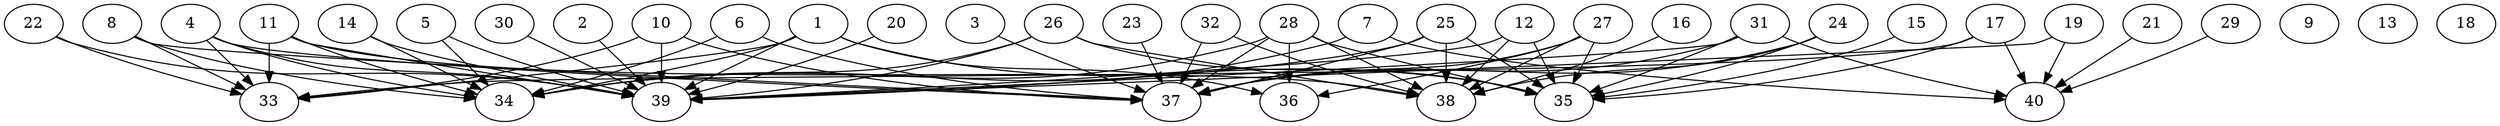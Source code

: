// DAG automatically generated by daggen at Thu Oct  3 14:06:48 2019
// ./daggen --dot -n 40 --ccr 0.4 --fat 0.9 --regular 0.7 --density 0.5 --mindata 5242880 --maxdata 52428800 
digraph G {
  1 [size="64560640", alpha="0.16", expect_size="25824256"] 
  1 -> 33 [size ="25824256"]
  1 -> 34 [size ="25824256"]
  1 -> 35 [size ="25824256"]
  1 -> 36 [size ="25824256"]
  1 -> 39 [size ="25824256"]
  2 [size="88309760", alpha="0.03", expect_size="35323904"] 
  2 -> 39 [size ="35323904"]
  3 [size="89267200", alpha="0.12", expect_size="35706880"] 
  3 -> 37 [size ="35706880"]
  4 [size="105617920", alpha="0.18", expect_size="42247168"] 
  4 -> 33 [size ="42247168"]
  4 -> 34 [size ="42247168"]
  4 -> 37 [size ="42247168"]
  4 -> 39 [size ="42247168"]
  5 [size="101977600", alpha="0.13", expect_size="40791040"] 
  5 -> 34 [size ="40791040"]
  5 -> 39 [size ="40791040"]
  6 [size="59095040", alpha="0.16", expect_size="23638016"] 
  6 -> 34 [size ="23638016"]
  6 -> 37 [size ="23638016"]
  7 [size="124608000", alpha="0.03", expect_size="49843200"] 
  7 -> 34 [size ="49843200"]
  7 -> 40 [size ="49843200"]
  8 [size="29214720", alpha="0.07", expect_size="11685888"] 
  8 -> 33 [size ="11685888"]
  8 -> 34 [size ="11685888"]
  8 -> 37 [size ="11685888"]
  9 [size="101849600", alpha="0.05", expect_size="40739840"] 
  10 [size="118131200", alpha="0.02", expect_size="47252480"] 
  10 -> 33 [size ="47252480"]
  10 -> 37 [size ="47252480"]
  10 -> 39 [size ="47252480"]
  11 [size="71185920", alpha="0.20", expect_size="28474368"] 
  11 -> 33 [size ="28474368"]
  11 -> 34 [size ="28474368"]
  11 -> 38 [size ="28474368"]
  11 -> 39 [size ="28474368"]
  12 [size="48094720", alpha="0.17", expect_size="19237888"] 
  12 -> 35 [size ="19237888"]
  12 -> 38 [size ="19237888"]
  12 -> 39 [size ="19237888"]
  13 [size="65848320", alpha="0.17", expect_size="26339328"] 
  14 [size="16806400", alpha="0.03", expect_size="6722560"] 
  14 -> 34 [size ="6722560"]
  14 -> 39 [size ="6722560"]
  15 [size="120094720", alpha="0.01", expect_size="48037888"] 
  15 -> 35 [size ="48037888"]
  16 [size="81169920", alpha="0.11", expect_size="32467968"] 
  16 -> 38 [size ="32467968"]
  17 [size="59368960", alpha="0.18", expect_size="23747584"] 
  17 -> 33 [size ="23747584"]
  17 -> 35 [size ="23747584"]
  17 -> 40 [size ="23747584"]
  18 [size="77153280", alpha="0.19", expect_size="30861312"] 
  19 [size="120353280", alpha="0.05", expect_size="48141312"] 
  19 -> 39 [size ="48141312"]
  19 -> 40 [size ="48141312"]
  20 [size="32988160", alpha="0.16", expect_size="13195264"] 
  20 -> 39 [size ="13195264"]
  21 [size="41879040", alpha="0.15", expect_size="16751616"] 
  21 -> 40 [size ="16751616"]
  22 [size="40693760", alpha="0.07", expect_size="16277504"] 
  22 -> 33 [size ="16277504"]
  22 -> 39 [size ="16277504"]
  23 [size="20449280", alpha="0.11", expect_size="8179712"] 
  23 -> 37 [size ="8179712"]
  24 [size="123555840", alpha="0.12", expect_size="49422336"] 
  24 -> 35 [size ="49422336"]
  24 -> 37 [size ="49422336"]
  24 -> 38 [size ="49422336"]
  25 [size="22440960", alpha="0.08", expect_size="8976384"] 
  25 -> 35 [size ="8976384"]
  25 -> 37 [size ="8976384"]
  25 -> 38 [size ="8976384"]
  25 -> 39 [size ="8976384"]
  26 [size="28142080", alpha="0.11", expect_size="11256832"] 
  26 -> 34 [size ="11256832"]
  26 -> 35 [size ="11256832"]
  26 -> 38 [size ="11256832"]
  26 -> 39 [size ="11256832"]
  27 [size="91706880", alpha="0.13", expect_size="36682752"] 
  27 -> 35 [size ="36682752"]
  27 -> 36 [size ="36682752"]
  27 -> 37 [size ="36682752"]
  27 -> 38 [size ="36682752"]
  28 [size="80942080", alpha="0.18", expect_size="32376832"] 
  28 -> 34 [size ="32376832"]
  28 -> 35 [size ="32376832"]
  28 -> 36 [size ="32376832"]
  28 -> 37 [size ="32376832"]
  28 -> 38 [size ="32376832"]
  29 [size="73561600", alpha="0.18", expect_size="29424640"] 
  29 -> 40 [size ="29424640"]
  30 [size="103738880", alpha="0.16", expect_size="41495552"] 
  30 -> 39 [size ="41495552"]
  31 [size="77570560", alpha="0.04", expect_size="31028224"] 
  31 -> 35 [size ="31028224"]
  31 -> 37 [size ="31028224"]
  31 -> 39 [size ="31028224"]
  31 -> 40 [size ="31028224"]
  32 [size="46515200", alpha="0.18", expect_size="18606080"] 
  32 -> 37 [size ="18606080"]
  32 -> 38 [size ="18606080"]
  33 [size="85772800", alpha="0.00", expect_size="34309120"] 
  34 [size="35578880", alpha="0.03", expect_size="14231552"] 
  35 [size="106406400", alpha="0.05", expect_size="42562560"] 
  36 [size="33233920", alpha="0.18", expect_size="13293568"] 
  37 [size="97978880", alpha="0.18", expect_size="39191552"] 
  38 [size="58250240", alpha="0.10", expect_size="23300096"] 
  39 [size="48122880", alpha="0.20", expect_size="19249152"] 
  40 [size="38374400", alpha="0.13", expect_size="15349760"] 
}
